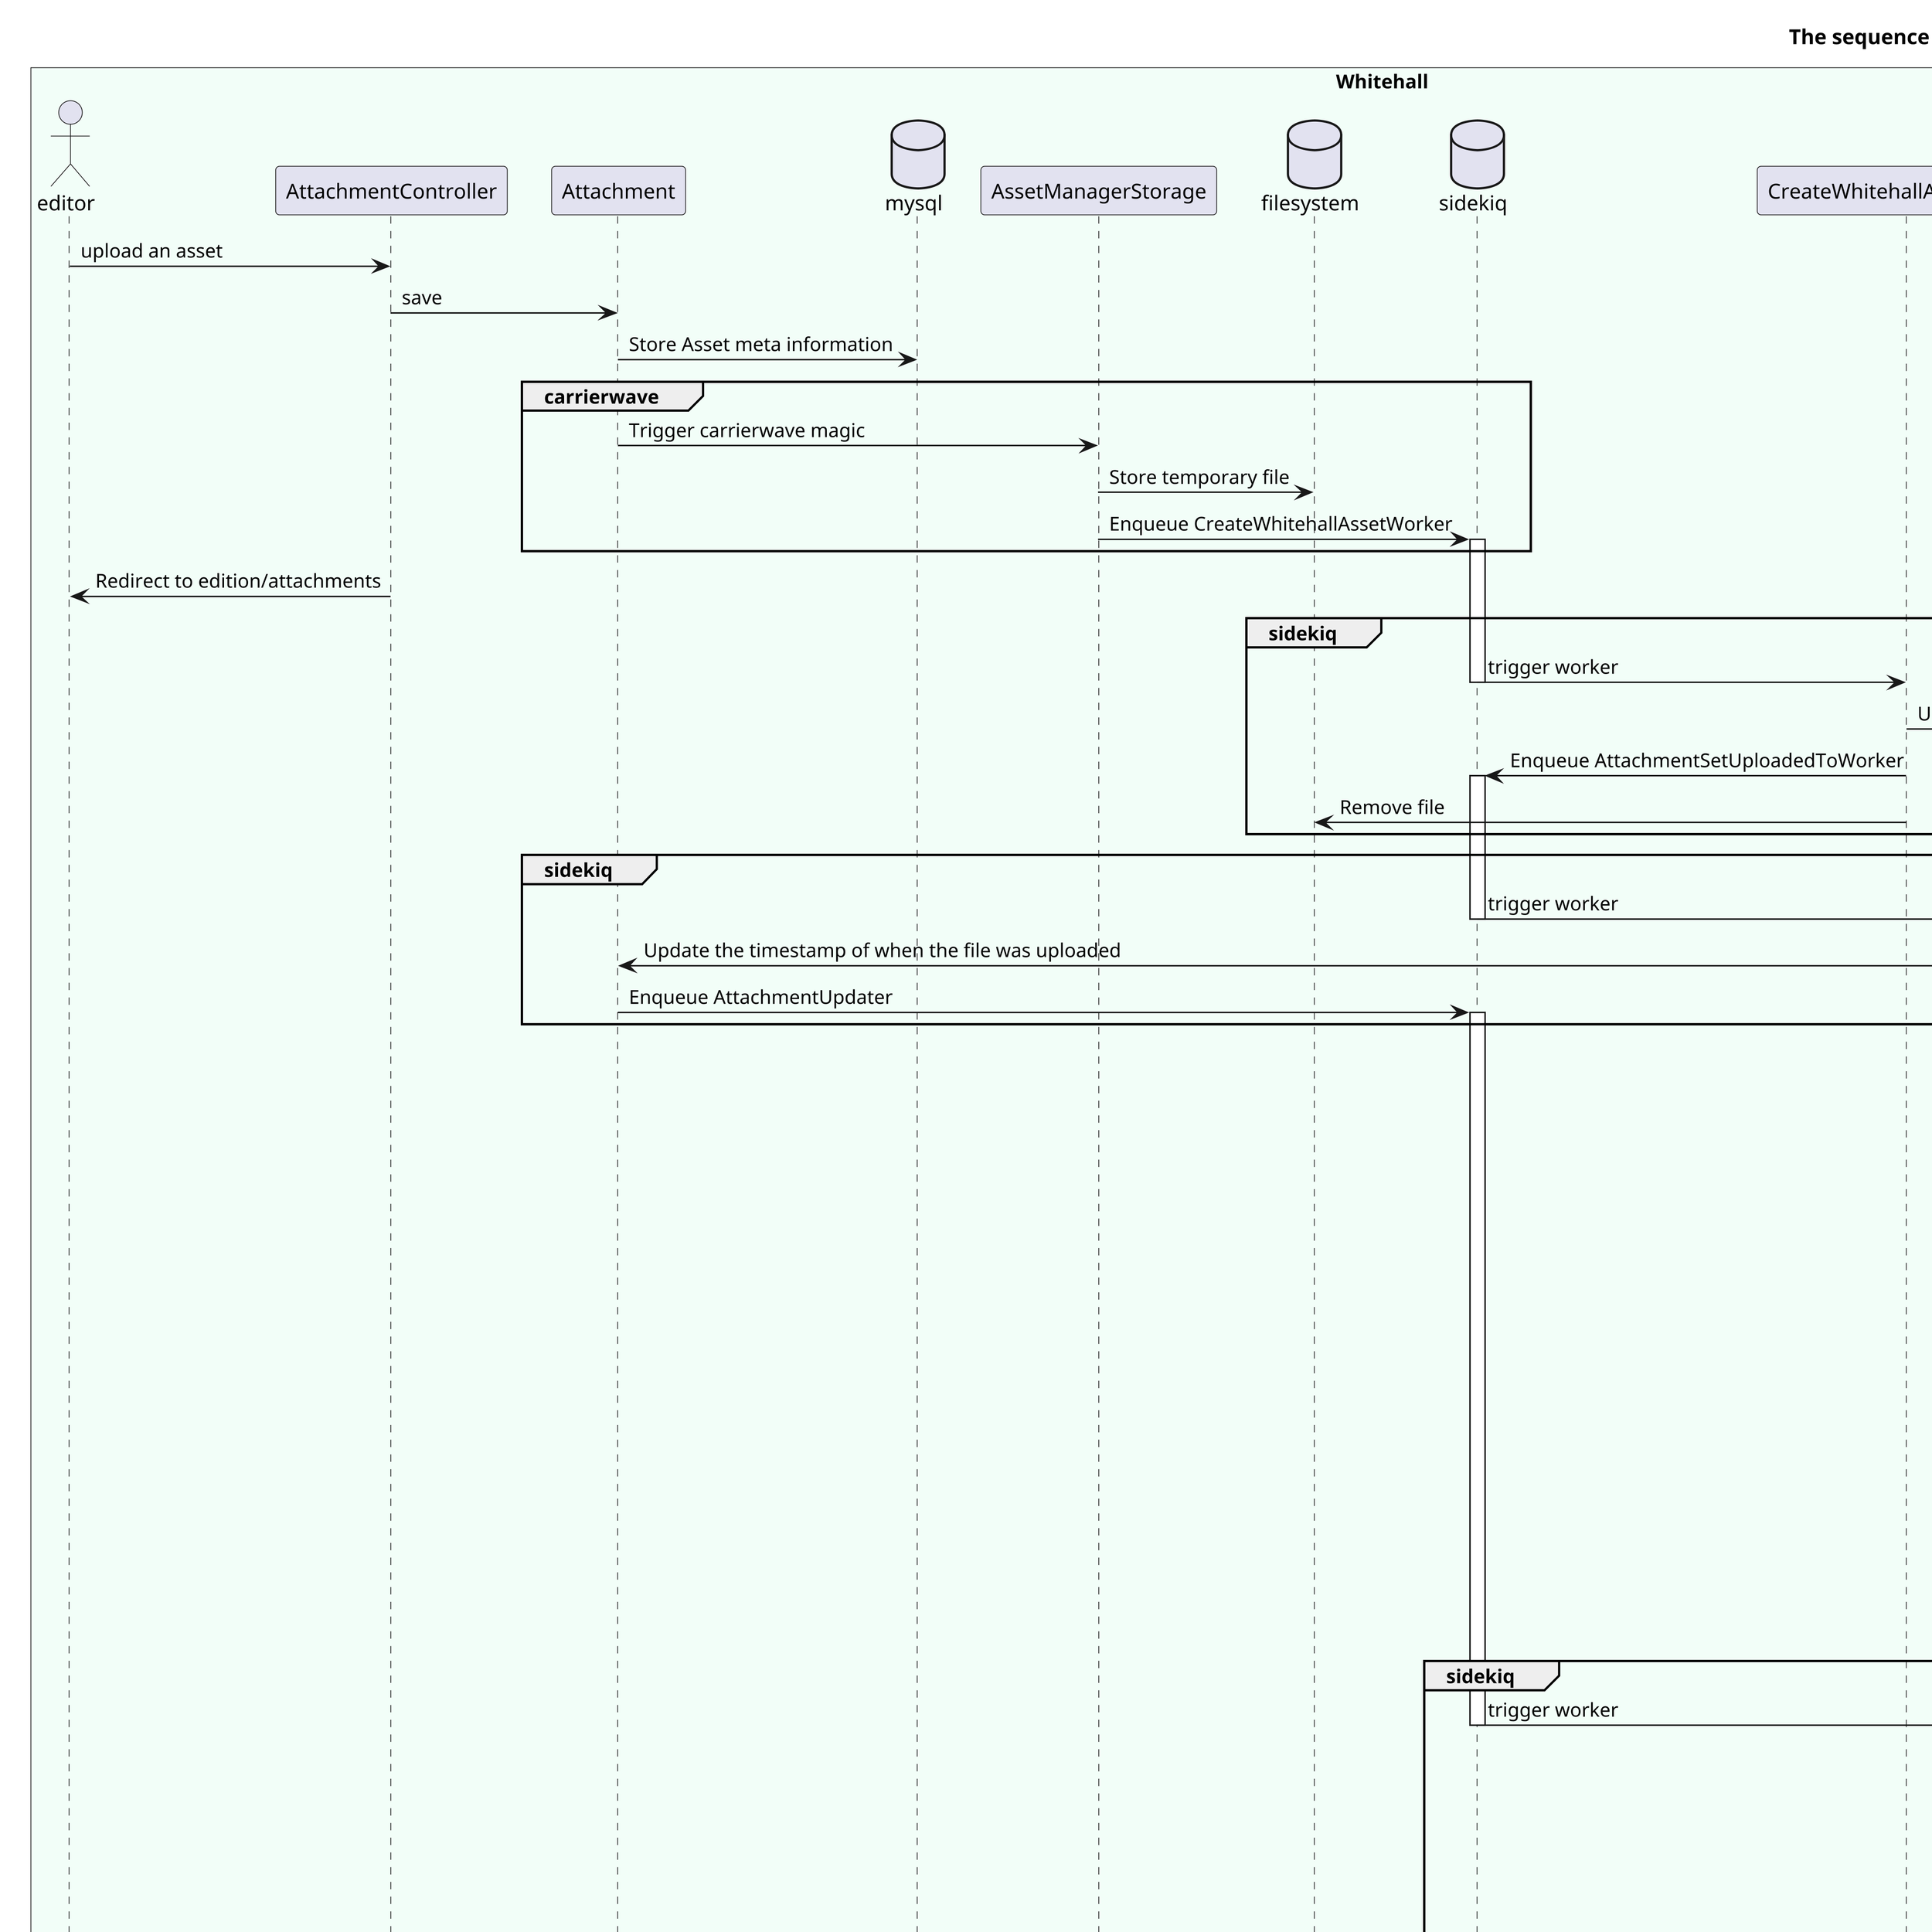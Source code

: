 @startuml

skinparam dpi 300
title The sequence of creating a file attachment in Whitehall
skinparam BoxPadding 20
skinparam ParticipantPadding 10

box "Whitehall" #f2fef8
actor editor
participant AttachmentController
participant Attachment
database mysql
participant AssetManagerStorage
database filesystem
database sidekiq
participant CreateWhitehallAssetWorker
participant AttachmentSetUploadedToWorker
participant AttachmentUpdater
end box

box "Asset Manager" #f2f8fe
participant AssetController
participant Asset
database am_filesystem
database am_sidekiq
participant VirusScanner
participant SaveToCloudStorageWorker
database S3
end box


editor -> AttachmentController : upload an asset
AttachmentController -> Attachment : save
Attachment -> mysql : Store Asset meta information

group carrierwave
    Attachment -> AssetManagerStorage : Trigger carrierwave magic
    AssetManagerStorage -> filesystem : Store temporary file
    AssetManagerStorage -> sidekiq++ : Enqueue CreateWhitehallAssetWorker
end group

AttachmentController -> editor : Redirect to edition/attachments

group sidekiq
    sidekiq -> CreateWhitehallAssetWorker--: trigger worker
    CreateWhitehallAssetWorker -> AssetController : Upload the file to Asset Manager
    CreateWhitehallAssetWorker -> sidekiq++ : Enqueue AttachmentSetUploadedToWorker
    CreateWhitehallAssetWorker -> filesystem : Remove file
end group

group sidekiq
    sidekiq -> AttachmentSetUploadedToWorker--: trigger worker
    AttachmentSetUploadedToWorker -> Attachment : Update the timestamp of when the file was uploaded
    Attachment -> sidekiq++ : Enqueue AttachmentUpdater
end group

group carrierwave
    AssetController -> Asset : Save
    Asset -> am_filesystem : Store temporary file
    Asset -> am_sidekiq++ : Enqueue VirusScanner
end group

group sidekiq
    am_sidekiq -> VirusScanner--: trigger worker
    VirusScanner -> Asset : Update state to be "clean"
    Asset -> am_sidekiq++ : Enqueue SaveToCloudStorageWorker
end group

group sidekiq
    am_sidekiq -> SaveToCloudStorageWorker--: trigger worker
    SaveToCloudStorageWorker -> S3 : Upload to S3
    SaveToCloudStorageWorker -> Asset : Update state to be "uploaded"
    Asset -> am_filesystem : Remove temp file
end group

group sidekiq
    sidekiq -> AttachmentUpdater--: trigger worker
    AttachmentUpdater -> AssetController : update the state of Asset\n:access_limited\n:draft\n:parent_document_url\n:redirect_url\n:replacement_legacy_url_path
    AssetController -> Asset : Save
end group

@enduml
